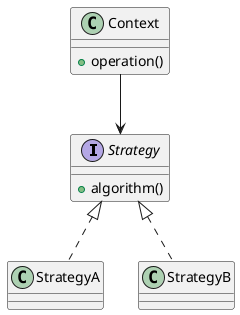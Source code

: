 @startuml

Strategy <|.. StrategyA
Strategy <|.. StrategyB

Context --> Strategy


interface Strategy {

	+algorithm()

}

class StrategyA
class StrategyB

class Context {

	+operation()

}

@enduml